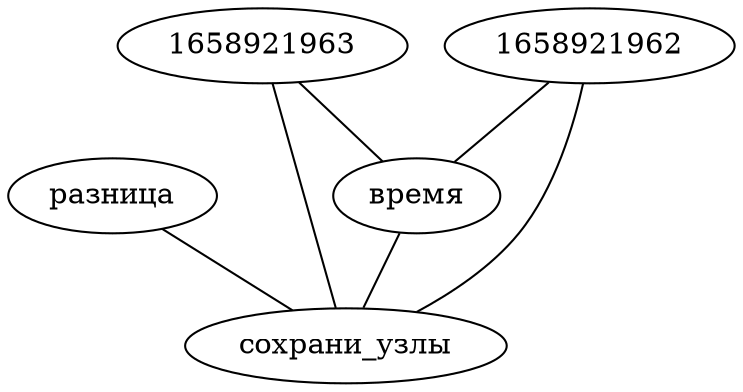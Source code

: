 strict graph G {
разница -- сохрани_узлы
1658921963 -- сохрани_узлы
1658921963 -- время
1658921962 -- сохрани_узлы
1658921962 -- время
время -- сохрани_узлы
время -- 1658921962
}
